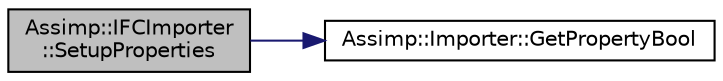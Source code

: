 digraph "Assimp::IFCImporter::SetupProperties"
{
  edge [fontname="Helvetica",fontsize="10",labelfontname="Helvetica",labelfontsize="10"];
  node [fontname="Helvetica",fontsize="10",shape=record];
  rankdir="LR";
  Node1 [label="Assimp::IFCImporter\l::SetupProperties",height=0.2,width=0.4,color="black", fillcolor="grey75", style="filled", fontcolor="black"];
  Node1 -> Node2 [color="midnightblue",fontsize="10",style="solid",fontname="Helvetica"];
  Node2 [label="Assimp::Importer::GetPropertyBool",height=0.2,width=0.4,color="black", fillcolor="white", style="filled",URL="$class_assimp_1_1_importer.html#a90f5d35d25e5d2a0ef8bc0c6545b2010"];
}
